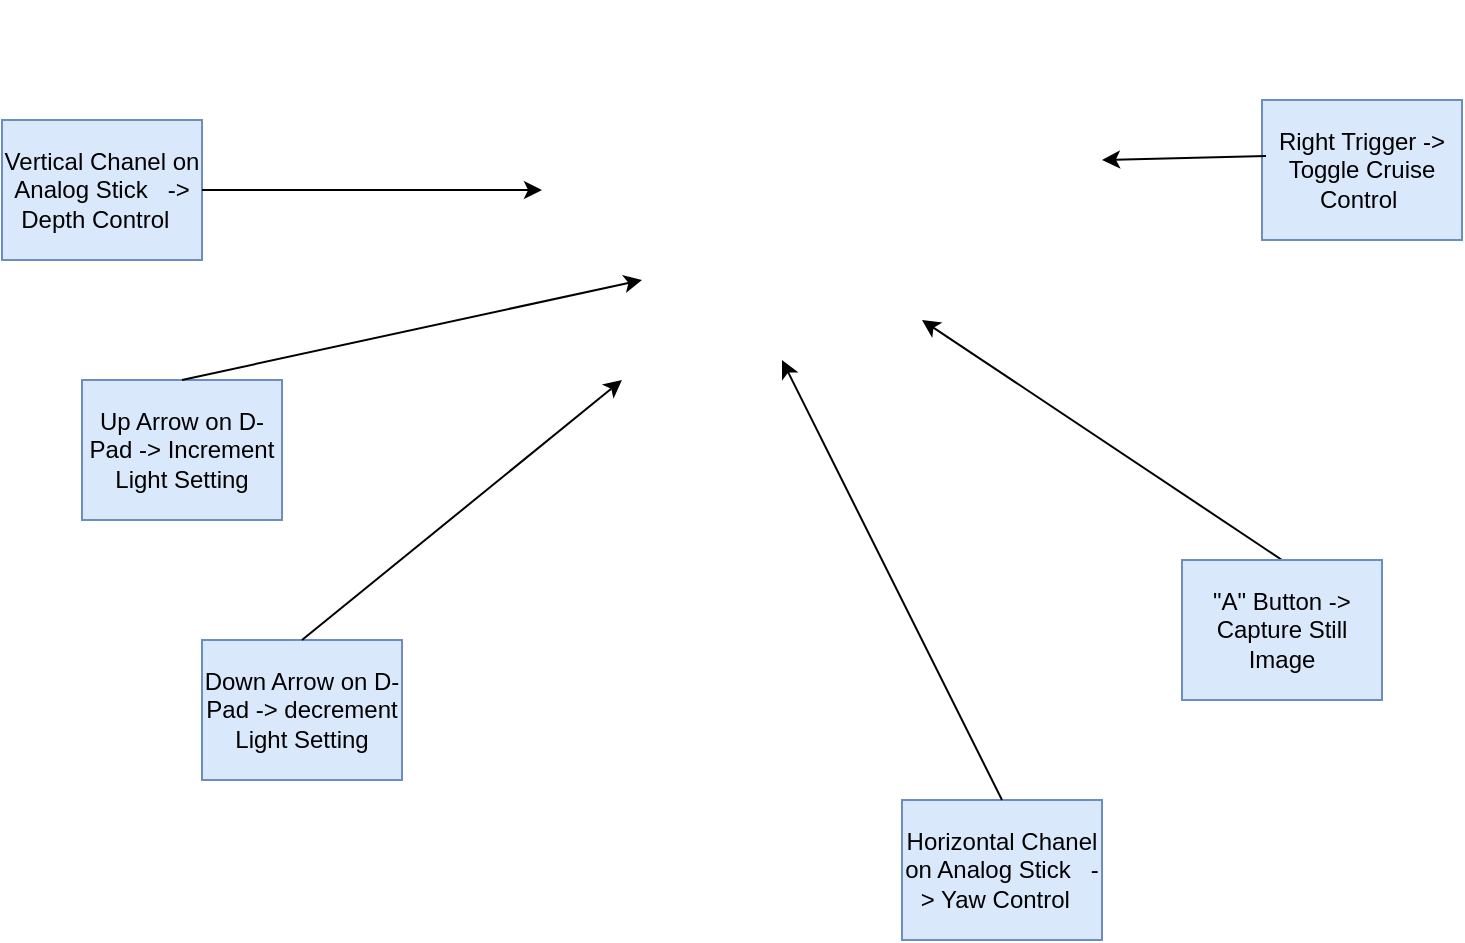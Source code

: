 <mxfile version="12.9.14" type="device"><diagram id="SYA1raWQ3msTH9IffGnp" name="Page-1"><mxGraphModel dx="1422" dy="745" grid="1" gridSize="10" guides="1" tooltips="1" connect="1" arrows="1" fold="1" page="1" pageScale="1" pageWidth="850" pageHeight="1100" math="0" shadow="0"><root><mxCell id="0"/><mxCell id="1" parent="0"/><mxCell id="8zNfUNcQb-C5fv-C25pw-8" value="" style="shape=image;imageAspect=0;aspect=fixed;verticalLabelPosition=bottom;verticalAlign=top;image=https://webobjects2.cdw.com/is/image/CDW/5497343?wid=1142&amp;hei=818&amp;resMode=bilin&amp;fit=fit,1;" vertex="1" parent="1"><mxGeometry x="240" y="360" width="520" height="372" as="geometry"/></mxCell><mxCell id="8zNfUNcQb-C5fv-C25pw-4" value="" style="endArrow=classic;html=1;exitX=0.5;exitY=0;exitDx=0;exitDy=0;" edge="1" parent="1" source="8zNfUNcQb-C5fv-C25pw-5"><mxGeometry width="50" height="50" relative="1" as="geometry"><mxPoint x="700" y="620" as="sourcePoint"/><mxPoint x="560" y="520" as="targetPoint"/></mxGeometry></mxCell><mxCell id="8zNfUNcQb-C5fv-C25pw-5" value="&quot;A&quot; Button -&amp;gt; Capture Still Image" style="rounded=0;whiteSpace=wrap;html=1;fillColor=#dae8fc;strokeColor=#6c8ebf;" vertex="1" parent="1"><mxGeometry x="690" y="640" width="100" height="70" as="geometry"/></mxCell><mxCell id="8zNfUNcQb-C5fv-C25pw-6" value="Up Arrow on D-Pad -&amp;gt; Increment Light Setting" style="rounded=0;whiteSpace=wrap;html=1;fillColor=#dae8fc;strokeColor=#6c8ebf;" vertex="1" parent="1"><mxGeometry x="140" y="550" width="100" height="70" as="geometry"/></mxCell><mxCell id="8zNfUNcQb-C5fv-C25pw-9" value="" style="endArrow=classic;html=1;exitX=0.5;exitY=0;exitDx=0;exitDy=0;" edge="1" parent="1" source="8zNfUNcQb-C5fv-C25pw-6"><mxGeometry width="50" height="50" relative="1" as="geometry"><mxPoint x="330" y="600" as="sourcePoint"/><mxPoint x="420" y="500" as="targetPoint"/></mxGeometry></mxCell><mxCell id="8zNfUNcQb-C5fv-C25pw-10" value="Down Arrow on D-Pad -&amp;gt; decrement Light Setting" style="rounded=0;whiteSpace=wrap;html=1;fillColor=#dae8fc;strokeColor=#6c8ebf;" vertex="1" parent="1"><mxGeometry x="200" y="680" width="100" height="70" as="geometry"/></mxCell><mxCell id="8zNfUNcQb-C5fv-C25pw-11" value="" style="endArrow=classic;html=1;exitX=0.5;exitY=0;exitDx=0;exitDy=0;" edge="1" parent="1" source="8zNfUNcQb-C5fv-C25pw-10"><mxGeometry width="50" height="50" relative="1" as="geometry"><mxPoint x="280" y="650" as="sourcePoint"/><mxPoint x="410" y="550" as="targetPoint"/></mxGeometry></mxCell><mxCell id="8zNfUNcQb-C5fv-C25pw-12" value="Horizontal Chanel on Analog Stick&amp;nbsp; &amp;nbsp;-&amp;gt; Yaw Control&amp;nbsp;&amp;nbsp;" style="rounded=0;whiteSpace=wrap;html=1;fillColor=#dae8fc;strokeColor=#6c8ebf;" vertex="1" parent="1"><mxGeometry x="550" y="760" width="100" height="70" as="geometry"/></mxCell><mxCell id="8zNfUNcQb-C5fv-C25pw-13" value="" style="endArrow=classic;html=1;exitX=0.5;exitY=0;exitDx=0;exitDy=0;" edge="1" parent="1" source="8zNfUNcQb-C5fv-C25pw-12"><mxGeometry width="50" height="50" relative="1" as="geometry"><mxPoint x="580" y="780" as="sourcePoint"/><mxPoint x="490" y="540" as="targetPoint"/></mxGeometry></mxCell><mxCell id="8zNfUNcQb-C5fv-C25pw-15" value="Vertical Chanel on Analog Stick&amp;nbsp; &amp;nbsp;-&amp;gt; Depth Control&amp;nbsp;&amp;nbsp;" style="rounded=0;whiteSpace=wrap;html=1;fillColor=#dae8fc;strokeColor=#6c8ebf;" vertex="1" parent="1"><mxGeometry x="100" y="420" width="100" height="70" as="geometry"/></mxCell><mxCell id="8zNfUNcQb-C5fv-C25pw-17" value="" style="endArrow=classic;html=1;exitX=1;exitY=0.5;exitDx=0;exitDy=0;" edge="1" parent="1" source="8zNfUNcQb-C5fv-C25pw-15"><mxGeometry width="50" height="50" relative="1" as="geometry"><mxPoint x="270" y="435" as="sourcePoint"/><mxPoint x="370" y="455" as="targetPoint"/></mxGeometry></mxCell><mxCell id="8zNfUNcQb-C5fv-C25pw-18" value="Right Trigger -&amp;gt; Toggle Cruise Control&amp;nbsp;" style="rounded=0;whiteSpace=wrap;html=1;fillColor=#dae8fc;strokeColor=#6c8ebf;" vertex="1" parent="1"><mxGeometry x="730" y="410" width="100" height="70" as="geometry"/></mxCell><mxCell id="8zNfUNcQb-C5fv-C25pw-19" value="" style="endArrow=classic;html=1;exitX=0.02;exitY=0.4;exitDx=0;exitDy=0;exitPerimeter=0;" edge="1" parent="1" source="8zNfUNcQb-C5fv-C25pw-18"><mxGeometry width="50" height="50" relative="1" as="geometry"><mxPoint x="750" y="440" as="sourcePoint"/><mxPoint x="650" y="440" as="targetPoint"/></mxGeometry></mxCell></root></mxGraphModel></diagram></mxfile>
